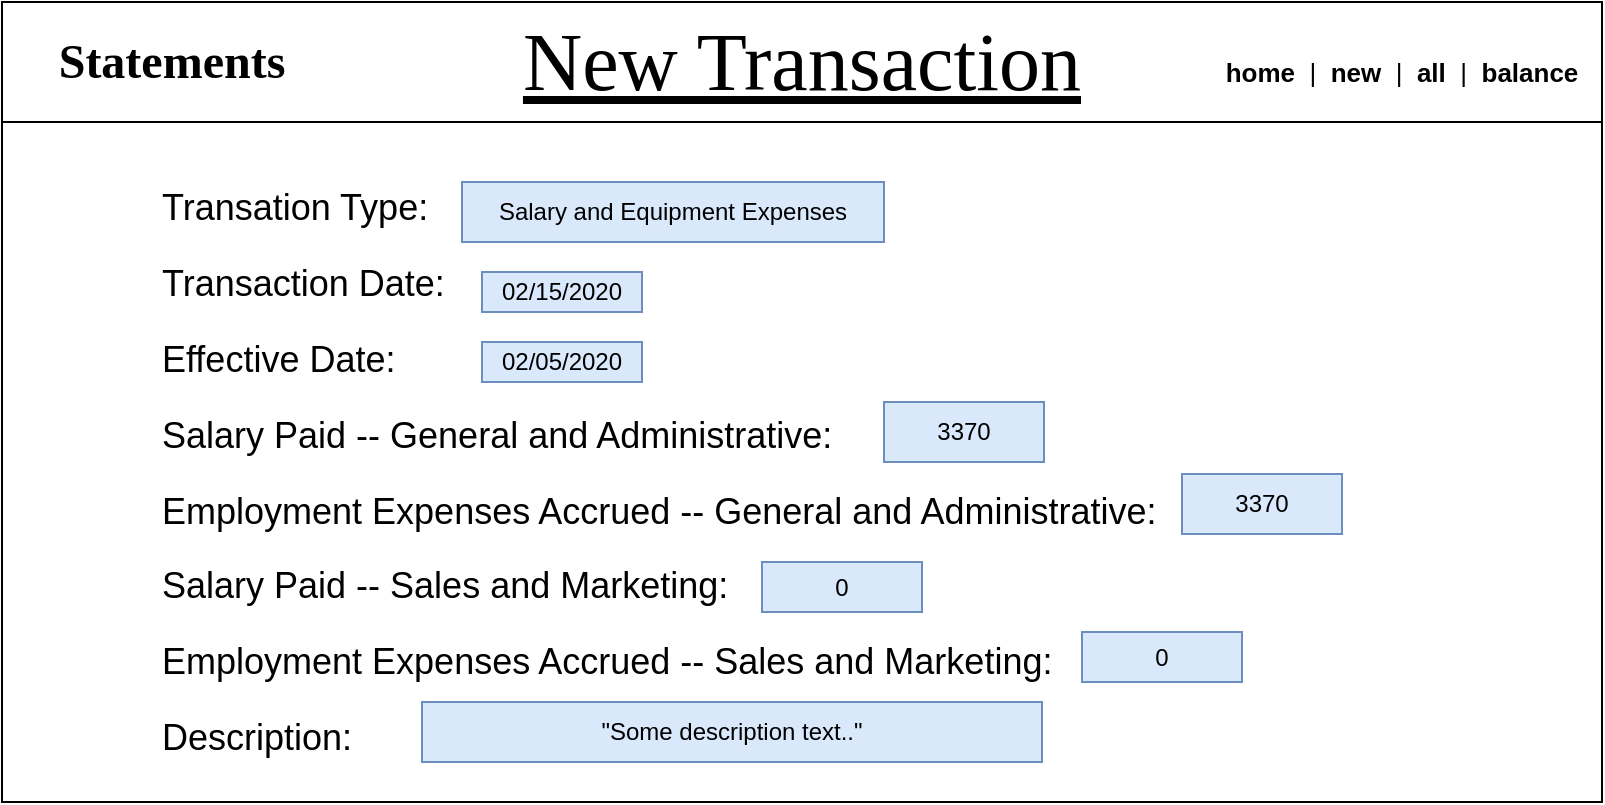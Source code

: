 <mxfile version="11.2.5" type="device" pages="1"><diagram id="vI3TAs1afT_PBp7GSlSi" name="Page-1"><mxGraphModel dx="1000" dy="610" grid="1" gridSize="10" guides="1" tooltips="1" connect="1" arrows="1" fold="1" page="1" pageScale="1" pageWidth="1100" pageHeight="850" math="0" shadow="0"><root><mxCell id="0"/><mxCell id="1" parent="0"/><mxCell id="o0u824Zt1QlP07XJ4LxR-1" value="" style="rounded=0;whiteSpace=wrap;html=1;" vertex="1" parent="1"><mxGeometry x="160" y="120" width="800" height="400" as="geometry"/></mxCell><mxCell id="o0u824Zt1QlP07XJ4LxR-2" value="&lt;span style=&quot;font-family: &amp;#34;helvetica&amp;#34; , &amp;#34;arial&amp;#34; , sans-serif ; font-size: 0px&quot;&gt;%3CmxGraphModel%3E%3Croot%3E%3CmxCell%20id%3D%220%22%2F%3E%3CmxCell%20id%3D%221%22%20parent%3D%220%22%2F%3E%3CmxCell%20id%3D%222%22%20value%3D%22%26lt%3Bfont%20style%3D%26quot%3Bfont-size%3A%2036px%26quot%3B%26gt%3B%26lt%3Bb%26gt%3BStatements%26lt%3B%2Fb%26gt%3B%26lt%3B%2Ffont%26gt%3B%22%20style%3D%22text%3Bhtml%3D1%3BstrokeColor%3Dnone%3BfillColor%3Dnone%3Balign%3Dcenter%3BverticalAlign%3Dmiddle%3BwhiteSpace%3Dwrap%3Brounded%3D0%3BfontFamily%3DCursive%3B%22%20vertex%3D%221%22%20parent%3D%221%22%3E%3CmxGeometry%20x%3D%22425%22%20y%3D%22250%22%20width%3D%22250%22%20height%3D%2280%22%20as%3D%22geometry%22%2F%3E%3C%2FmxCell%3E%3C%2Froot%3E%3C%2FmxGraphModel%3E&lt;/span&gt;" style="rounded=0;whiteSpace=wrap;html=1;" vertex="1" parent="1"><mxGeometry x="160" y="120" width="800" height="60" as="geometry"/></mxCell><mxCell id="o0u824Zt1QlP07XJ4LxR-3" value="&lt;font style=&quot;font-size: 24px&quot;&gt;&lt;b&gt;Statements&lt;/b&gt;&lt;/font&gt;" style="text;html=1;strokeColor=none;fillColor=none;align=center;verticalAlign=middle;whiteSpace=wrap;rounded=0;fontFamily=Cursive;" vertex="1" parent="1"><mxGeometry x="160" y="120" width="170" height="60" as="geometry"/></mxCell><mxCell id="o0u824Zt1QlP07XJ4LxR-4" value="&lt;font face=&quot;Lucida Console&quot; size=&quot;1&quot;&gt;&lt;u style=&quot;font-size: 41px&quot;&gt;New Transaction&lt;/u&gt;&lt;/font&gt;" style="text;html=1;strokeColor=none;fillColor=none;align=center;verticalAlign=middle;whiteSpace=wrap;rounded=0;" vertex="1" parent="1"><mxGeometry x="410" y="120" width="300" height="60" as="geometry"/></mxCell><mxCell id="o0u824Zt1QlP07XJ4LxR-5" value="&lt;font style=&quot;font-size: 13px&quot;&gt;&lt;b&gt;home&amp;nbsp;&lt;/b&gt; |&amp;nbsp;&amp;nbsp;&lt;b&gt;new&lt;/b&gt;&amp;nbsp; |&amp;nbsp;&amp;nbsp;&lt;b&gt;all&lt;/b&gt;&amp;nbsp; |&amp;nbsp;&amp;nbsp;&lt;b&gt;balance&lt;/b&gt;&lt;/font&gt;" style="text;html=1;strokeColor=none;fillColor=none;align=center;verticalAlign=middle;whiteSpace=wrap;rounded=0;" vertex="1" parent="1"><mxGeometry x="760" y="140" width="200" height="30" as="geometry"/></mxCell><mxCell id="o0u824Zt1QlP07XJ4LxR-9" value="Salary and Equipment Expenses" style="rounded=0;whiteSpace=wrap;html=1;fillColor=#dae8fc;strokeColor=#6c8ebf;" vertex="1" parent="1"><mxGeometry x="390" y="210" width="211" height="30" as="geometry"/></mxCell><mxCell id="o0u824Zt1QlP07XJ4LxR-12" value="&lt;font style=&quot;font-size: 18px ; line-height: 210%&quot;&gt;Transation Type:&lt;br&gt;Transaction Date:&lt;br&gt;Effective Date:&lt;br&gt;Salary Paid -- General and Administrative:&lt;br&gt;Employment Expenses Accrued -- General and Administrative:&lt;br&gt;Salary Paid -- Sales and Marketing:&lt;br&gt;Employment Expenses Accrued -- Sales and Marketing:&lt;br&gt;Description:&amp;nbsp;&lt;br&gt;&lt;/font&gt;" style="text;html=1;strokeColor=none;fillColor=none;align=left;verticalAlign=middle;whiteSpace=wrap;rounded=0;" vertex="1" parent="1"><mxGeometry x="237.5" y="192" width="605" height="328" as="geometry"/></mxCell><mxCell id="o0u824Zt1QlP07XJ4LxR-14" value="02/15/2020" style="rounded=0;whiteSpace=wrap;html=1;fillColor=#dae8fc;strokeColor=#6c8ebf;" vertex="1" parent="1"><mxGeometry x="400" y="255" width="80" height="20" as="geometry"/></mxCell><mxCell id="o0u824Zt1QlP07XJ4LxR-15" value="02/05/2020" style="rounded=0;whiteSpace=wrap;html=1;fillColor=#dae8fc;strokeColor=#6c8ebf;" vertex="1" parent="1"><mxGeometry x="400" y="290" width="80" height="20" as="geometry"/></mxCell><mxCell id="o0u824Zt1QlP07XJ4LxR-16" value="3370" style="rounded=0;whiteSpace=wrap;html=1;fillColor=#dae8fc;strokeColor=#6c8ebf;" vertex="1" parent="1"><mxGeometry x="601" y="320" width="80" height="30" as="geometry"/></mxCell><mxCell id="o0u824Zt1QlP07XJ4LxR-17" value="3370" style="rounded=0;whiteSpace=wrap;html=1;fillColor=#dae8fc;strokeColor=#6c8ebf;" vertex="1" parent="1"><mxGeometry x="750" y="356" width="80" height="30" as="geometry"/></mxCell><mxCell id="o0u824Zt1QlP07XJ4LxR-18" value="0" style="rounded=0;whiteSpace=wrap;html=1;fillColor=#dae8fc;strokeColor=#6c8ebf;" vertex="1" parent="1"><mxGeometry x="540" y="400" width="80" height="25" as="geometry"/></mxCell><mxCell id="o0u824Zt1QlP07XJ4LxR-19" value="0" style="rounded=0;whiteSpace=wrap;html=1;fillColor=#dae8fc;strokeColor=#6c8ebf;" vertex="1" parent="1"><mxGeometry x="700" y="435" width="80" height="25" as="geometry"/></mxCell><mxCell id="o0u824Zt1QlP07XJ4LxR-20" value="&quot;Some description text..&quot;" style="rounded=0;whiteSpace=wrap;html=1;fillColor=#dae8fc;strokeColor=#6c8ebf;" vertex="1" parent="1"><mxGeometry x="370" y="470" width="310" height="30" as="geometry"/></mxCell></root></mxGraphModel></diagram></mxfile>